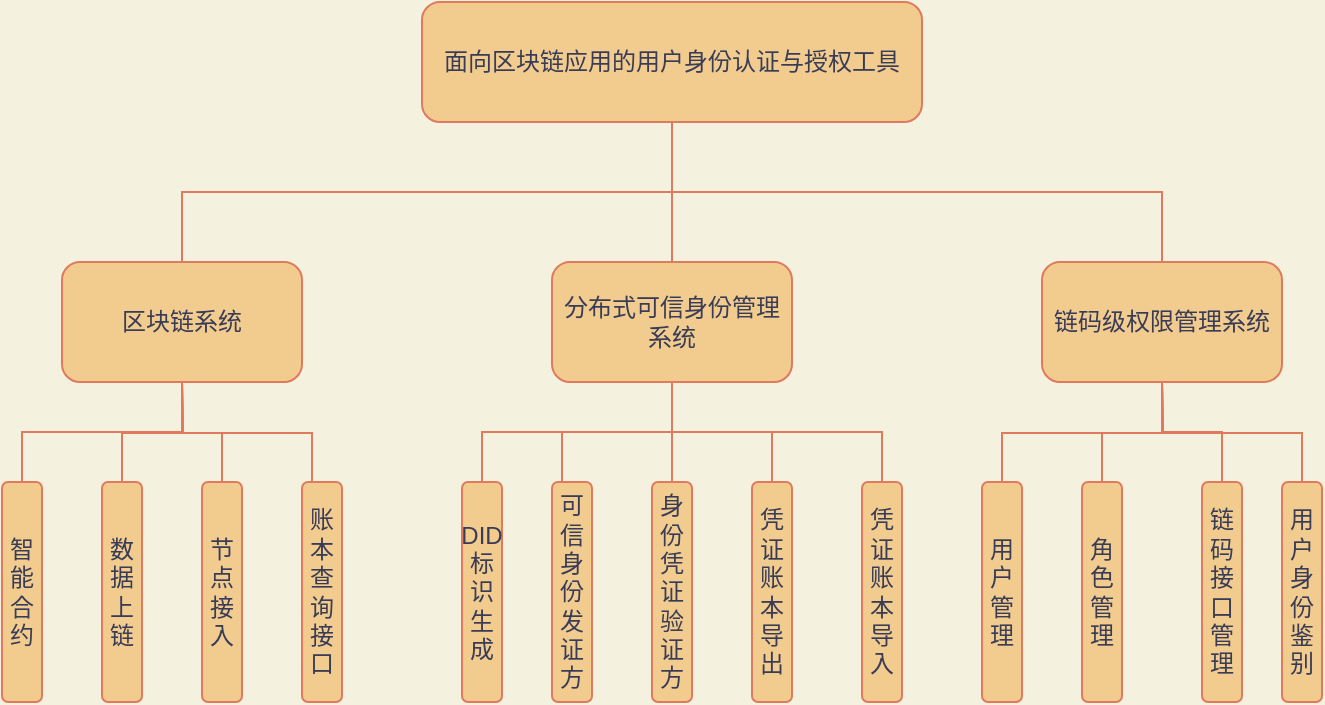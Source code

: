 <mxfile version="17.4.5" type="github">
  <diagram id="ghcUfPf-tJmSUkZoqm0j" name="Page-1">
    <mxGraphModel dx="1209" dy="773" grid="1" gridSize="10" guides="1" tooltips="1" connect="1" arrows="1" fold="1" page="1" pageScale="1" pageWidth="827" pageHeight="1169" background="#F4F1DE" math="0" shadow="0">
      <root>
        <mxCell id="0" />
        <mxCell id="1" parent="0" />
        <mxCell id="dAincey384vPkBa2ydyc-23" style="edgeStyle=orthogonalEdgeStyle;rounded=0;orthogonalLoop=1;jettySize=auto;html=1;exitX=0.5;exitY=1;exitDx=0;exitDy=0;entryX=0.5;entryY=0;entryDx=0;entryDy=0;fontFamily=Helvetica;endArrow=none;endFill=0;labelBackgroundColor=#F4F1DE;strokeColor=#E07A5F;fontColor=#393C56;" parent="1" source="dAincey384vPkBa2ydyc-1" target="dAincey384vPkBa2ydyc-3" edge="1">
          <mxGeometry relative="1" as="geometry" />
        </mxCell>
        <mxCell id="dAincey384vPkBa2ydyc-1" value="面向区块链应用的用户身份认证与授权工具" style="rounded=1;whiteSpace=wrap;html=1;fillColor=#F2CC8F;strokeColor=#E07A5F;fontColor=#393C56;" parent="1" vertex="1">
          <mxGeometry x="260" y="60" width="250" height="60" as="geometry" />
        </mxCell>
        <mxCell id="dAincey384vPkBa2ydyc-25" style="edgeStyle=orthogonalEdgeStyle;rounded=0;orthogonalLoop=1;jettySize=auto;html=1;exitX=0.5;exitY=0;exitDx=0;exitDy=0;entryX=0.5;entryY=1;entryDx=0;entryDy=0;fontFamily=Helvetica;endArrow=none;endFill=0;labelBackgroundColor=#F4F1DE;strokeColor=#E07A5F;fontColor=#393C56;" parent="1" source="dAincey384vPkBa2ydyc-2" target="dAincey384vPkBa2ydyc-1" edge="1">
          <mxGeometry relative="1" as="geometry" />
        </mxCell>
        <mxCell id="dAincey384vPkBa2ydyc-2" value="区块链系统" style="rounded=1;whiteSpace=wrap;html=1;fillColor=#F2CC8F;strokeColor=#E07A5F;fontColor=#393C56;" parent="1" vertex="1">
          <mxGeometry x="80" y="190" width="120" height="60" as="geometry" />
        </mxCell>
        <mxCell id="dAincey384vPkBa2ydyc-3" value="分布式可信身份管理系统" style="rounded=1;whiteSpace=wrap;html=1;fillColor=#F2CC8F;strokeColor=#E07A5F;fontColor=#393C56;" parent="1" vertex="1">
          <mxGeometry x="325" y="190" width="120" height="60" as="geometry" />
        </mxCell>
        <mxCell id="dAincey384vPkBa2ydyc-24" style="edgeStyle=orthogonalEdgeStyle;rounded=0;orthogonalLoop=1;jettySize=auto;html=1;exitX=0.5;exitY=0;exitDx=0;exitDy=0;fontFamily=Helvetica;endArrow=none;endFill=0;labelBackgroundColor=#F4F1DE;strokeColor=#E07A5F;fontColor=#393C56;" parent="1" source="dAincey384vPkBa2ydyc-4" target="dAincey384vPkBa2ydyc-1" edge="1">
          <mxGeometry relative="1" as="geometry" />
        </mxCell>
        <mxCell id="dAincey384vPkBa2ydyc-4" value="链码级权限管理系统" style="rounded=1;whiteSpace=wrap;html=1;fillColor=#F2CC8F;strokeColor=#E07A5F;fontColor=#393C56;" parent="1" vertex="1">
          <mxGeometry x="570" y="190" width="120" height="60" as="geometry" />
        </mxCell>
        <mxCell id="dAincey384vPkBa2ydyc-27" style="edgeStyle=orthogonalEdgeStyle;rounded=0;orthogonalLoop=1;jettySize=auto;html=1;exitX=0.5;exitY=0;exitDx=0;exitDy=0;entryX=0.5;entryY=1;entryDx=0;entryDy=0;fontFamily=Helvetica;endArrow=none;endFill=0;labelBackgroundColor=#F4F1DE;strokeColor=#E07A5F;fontColor=#393C56;" parent="1" source="dAincey384vPkBa2ydyc-5" target="dAincey384vPkBa2ydyc-2" edge="1">
          <mxGeometry relative="1" as="geometry" />
        </mxCell>
        <mxCell id="dAincey384vPkBa2ydyc-5" value="智能合约" style="rounded=1;whiteSpace=wrap;html=1;imageWidth=24;imageHeight=24;fillColor=#F2CC8F;strokeColor=#E07A5F;fontColor=#393C56;" parent="1" vertex="1">
          <mxGeometry x="50" y="300" width="20" height="110" as="geometry" />
        </mxCell>
        <mxCell id="dAincey384vPkBa2ydyc-28" style="edgeStyle=orthogonalEdgeStyle;rounded=0;orthogonalLoop=1;jettySize=auto;html=1;exitX=0.5;exitY=0;exitDx=0;exitDy=0;fontFamily=Helvetica;endArrow=none;endFill=0;labelBackgroundColor=#F4F1DE;strokeColor=#E07A5F;fontColor=#393C56;" parent="1" source="dAincey384vPkBa2ydyc-6" edge="1">
          <mxGeometry relative="1" as="geometry">
            <mxPoint x="140" y="250" as="targetPoint" />
          </mxGeometry>
        </mxCell>
        <mxCell id="dAincey384vPkBa2ydyc-6" value="数据上链" style="rounded=1;whiteSpace=wrap;html=1;imageWidth=24;imageHeight=24;fillColor=#F2CC8F;strokeColor=#E07A5F;fontColor=#393C56;" parent="1" vertex="1">
          <mxGeometry x="100" y="300" width="20" height="110" as="geometry" />
        </mxCell>
        <mxCell id="dAincey384vPkBa2ydyc-29" style="edgeStyle=orthogonalEdgeStyle;rounded=0;orthogonalLoop=1;jettySize=auto;html=1;exitX=0.5;exitY=0;exitDx=0;exitDy=0;fontFamily=Helvetica;endArrow=none;endFill=0;labelBackgroundColor=#F4F1DE;strokeColor=#E07A5F;fontColor=#393C56;" parent="1" source="dAincey384vPkBa2ydyc-7" edge="1">
          <mxGeometry relative="1" as="geometry">
            <mxPoint x="140" y="250" as="targetPoint" />
          </mxGeometry>
        </mxCell>
        <mxCell id="dAincey384vPkBa2ydyc-7" value="节点接入" style="rounded=1;whiteSpace=wrap;html=1;imageWidth=24;imageHeight=24;fillColor=#F2CC8F;strokeColor=#E07A5F;fontColor=#393C56;" parent="1" vertex="1">
          <mxGeometry x="150" y="300" width="20" height="110" as="geometry" />
        </mxCell>
        <mxCell id="dAincey384vPkBa2ydyc-30" style="edgeStyle=orthogonalEdgeStyle;rounded=0;orthogonalLoop=1;jettySize=auto;html=1;exitX=0.25;exitY=0;exitDx=0;exitDy=0;fontFamily=Helvetica;endArrow=none;endFill=0;labelBackgroundColor=#F4F1DE;strokeColor=#E07A5F;fontColor=#393C56;" parent="1" source="dAincey384vPkBa2ydyc-8" edge="1">
          <mxGeometry relative="1" as="geometry">
            <mxPoint x="140" y="250" as="targetPoint" />
          </mxGeometry>
        </mxCell>
        <mxCell id="dAincey384vPkBa2ydyc-8" value="账本查询接口" style="rounded=1;whiteSpace=wrap;html=1;imageWidth=24;imageHeight=24;fillColor=#F2CC8F;strokeColor=#E07A5F;fontColor=#393C56;" parent="1" vertex="1">
          <mxGeometry x="200" y="300" width="20" height="110" as="geometry" />
        </mxCell>
        <mxCell id="dAincey384vPkBa2ydyc-38" style="edgeStyle=orthogonalEdgeStyle;rounded=0;orthogonalLoop=1;jettySize=auto;html=1;exitX=0.5;exitY=0;exitDx=0;exitDy=0;fontFamily=Helvetica;endArrow=none;endFill=0;labelBackgroundColor=#F4F1DE;strokeColor=#E07A5F;fontColor=#393C56;" parent="1" source="dAincey384vPkBa2ydyc-9" target="dAincey384vPkBa2ydyc-3" edge="1">
          <mxGeometry relative="1" as="geometry" />
        </mxCell>
        <mxCell id="dAincey384vPkBa2ydyc-9" value="DID标识生成" style="rounded=1;whiteSpace=wrap;html=1;fontFamily=Helvetica;imageWidth=24;imageHeight=24;fillColor=#F2CC8F;strokeColor=#E07A5F;fontColor=#393C56;" parent="1" vertex="1">
          <mxGeometry x="280" y="300" width="20" height="110" as="geometry" />
        </mxCell>
        <mxCell id="dAincey384vPkBa2ydyc-37" style="edgeStyle=orthogonalEdgeStyle;rounded=0;orthogonalLoop=1;jettySize=auto;html=1;exitX=0.25;exitY=0;exitDx=0;exitDy=0;fontFamily=Helvetica;endArrow=none;endFill=0;labelBackgroundColor=#F4F1DE;strokeColor=#E07A5F;fontColor=#393C56;" parent="1" source="dAincey384vPkBa2ydyc-10" target="dAincey384vPkBa2ydyc-3" edge="1">
          <mxGeometry relative="1" as="geometry" />
        </mxCell>
        <mxCell id="dAincey384vPkBa2ydyc-10" value="可信身份发证方" style="rounded=1;whiteSpace=wrap;html=1;fontFamily=Helvetica;imageWidth=24;imageHeight=24;fillColor=#F2CC8F;strokeColor=#E07A5F;fontColor=#393C56;" parent="1" vertex="1">
          <mxGeometry x="325" y="300" width="20" height="110" as="geometry" />
        </mxCell>
        <mxCell id="dAincey384vPkBa2ydyc-34" style="edgeStyle=orthogonalEdgeStyle;rounded=0;orthogonalLoop=1;jettySize=auto;html=1;exitX=0.5;exitY=0;exitDx=0;exitDy=0;entryX=0.5;entryY=1;entryDx=0;entryDy=0;fontFamily=Helvetica;endArrow=none;endFill=0;labelBackgroundColor=#F4F1DE;strokeColor=#E07A5F;fontColor=#393C56;" parent="1" source="dAincey384vPkBa2ydyc-11" target="dAincey384vPkBa2ydyc-3" edge="1">
          <mxGeometry relative="1" as="geometry" />
        </mxCell>
        <mxCell id="dAincey384vPkBa2ydyc-11" value="身份凭证验证方" style="rounded=1;whiteSpace=wrap;html=1;fontFamily=Helvetica;imageWidth=24;imageHeight=24;fillColor=#F2CC8F;strokeColor=#E07A5F;fontColor=#393C56;" parent="1" vertex="1">
          <mxGeometry x="375" y="300" width="20" height="110" as="geometry" />
        </mxCell>
        <mxCell id="dAincey384vPkBa2ydyc-35" style="edgeStyle=orthogonalEdgeStyle;rounded=0;orthogonalLoop=1;jettySize=auto;html=1;exitX=0.5;exitY=0;exitDx=0;exitDy=0;fontFamily=Helvetica;endArrow=none;endFill=0;labelBackgroundColor=#F4F1DE;strokeColor=#E07A5F;fontColor=#393C56;" parent="1" source="dAincey384vPkBa2ydyc-12" target="dAincey384vPkBa2ydyc-3" edge="1">
          <mxGeometry relative="1" as="geometry" />
        </mxCell>
        <mxCell id="dAincey384vPkBa2ydyc-12" value="凭证账本导出" style="rounded=1;whiteSpace=wrap;html=1;fontFamily=Helvetica;imageWidth=24;imageHeight=24;fillColor=#F2CC8F;strokeColor=#E07A5F;fontColor=#393C56;" parent="1" vertex="1">
          <mxGeometry x="425" y="300" width="20" height="110" as="geometry" />
        </mxCell>
        <mxCell id="dAincey384vPkBa2ydyc-44" style="edgeStyle=orthogonalEdgeStyle;rounded=0;orthogonalLoop=1;jettySize=auto;html=1;exitX=0.5;exitY=0;exitDx=0;exitDy=0;fontFamily=Helvetica;endArrow=none;endFill=0;labelBackgroundColor=#F4F1DE;strokeColor=#E07A5F;fontColor=#393C56;" parent="1" source="dAincey384vPkBa2ydyc-14" edge="1">
          <mxGeometry relative="1" as="geometry">
            <mxPoint x="630" y="250" as="targetPoint" />
          </mxGeometry>
        </mxCell>
        <mxCell id="dAincey384vPkBa2ydyc-14" value="用户管理" style="rounded=1;whiteSpace=wrap;html=1;fontFamily=Helvetica;imageWidth=24;imageHeight=24;fillColor=#F2CC8F;strokeColor=#E07A5F;fontColor=#393C56;" parent="1" vertex="1">
          <mxGeometry x="540" y="300" width="20" height="110" as="geometry" />
        </mxCell>
        <mxCell id="dAincey384vPkBa2ydyc-43" style="edgeStyle=orthogonalEdgeStyle;rounded=0;orthogonalLoop=1;jettySize=auto;html=1;exitX=0.5;exitY=0;exitDx=0;exitDy=0;fontFamily=Helvetica;endArrow=none;endFill=0;labelBackgroundColor=#F4F1DE;strokeColor=#E07A5F;fontColor=#393C56;" parent="1" source="dAincey384vPkBa2ydyc-15" edge="1">
          <mxGeometry relative="1" as="geometry">
            <mxPoint x="630" y="250" as="targetPoint" />
          </mxGeometry>
        </mxCell>
        <mxCell id="dAincey384vPkBa2ydyc-15" value="角色管理" style="rounded=1;whiteSpace=wrap;html=1;fontFamily=Helvetica;imageWidth=24;imageHeight=24;fillColor=#F2CC8F;strokeColor=#E07A5F;fontColor=#393C56;" parent="1" vertex="1">
          <mxGeometry x="590" y="300" width="20" height="110" as="geometry" />
        </mxCell>
        <mxCell id="dAincey384vPkBa2ydyc-40" style="edgeStyle=orthogonalEdgeStyle;rounded=0;orthogonalLoop=1;jettySize=auto;html=1;exitX=0.5;exitY=0;exitDx=0;exitDy=0;entryX=0.5;entryY=1;entryDx=0;entryDy=0;fontFamily=Helvetica;endArrow=none;endFill=0;labelBackgroundColor=#F4F1DE;strokeColor=#E07A5F;fontColor=#393C56;" parent="1" source="dAincey384vPkBa2ydyc-16" target="dAincey384vPkBa2ydyc-4" edge="1">
          <mxGeometry relative="1" as="geometry" />
        </mxCell>
        <mxCell id="dAincey384vPkBa2ydyc-16" value="链码接口管理" style="rounded=1;whiteSpace=wrap;html=1;fontFamily=Helvetica;imageWidth=24;imageHeight=24;fillColor=#F2CC8F;strokeColor=#E07A5F;fontColor=#393C56;" parent="1" vertex="1">
          <mxGeometry x="650" y="300" width="20" height="110" as="geometry" />
        </mxCell>
        <mxCell id="dAincey384vPkBa2ydyc-41" style="edgeStyle=orthogonalEdgeStyle;rounded=0;orthogonalLoop=1;jettySize=auto;html=1;exitX=0.5;exitY=0;exitDx=0;exitDy=0;fontFamily=Helvetica;endArrow=none;endFill=0;labelBackgroundColor=#F4F1DE;strokeColor=#E07A5F;fontColor=#393C56;" parent="1" source="dAincey384vPkBa2ydyc-17" edge="1">
          <mxGeometry relative="1" as="geometry">
            <mxPoint x="630" y="250" as="targetPoint" />
          </mxGeometry>
        </mxCell>
        <mxCell id="dAincey384vPkBa2ydyc-17" value="用户身份鉴别" style="rounded=1;whiteSpace=wrap;html=1;fontFamily=Helvetica;imageWidth=24;imageHeight=24;fillColor=#F2CC8F;strokeColor=#E07A5F;fontColor=#393C56;" parent="1" vertex="1">
          <mxGeometry x="690" y="300" width="20" height="110" as="geometry" />
        </mxCell>
        <mxCell id="dAincey384vPkBa2ydyc-36" style="edgeStyle=orthogonalEdgeStyle;rounded=0;orthogonalLoop=1;jettySize=auto;html=1;exitX=0.5;exitY=0;exitDx=0;exitDy=0;fontFamily=Helvetica;endArrow=none;endFill=0;labelBackgroundColor=#F4F1DE;strokeColor=#E07A5F;fontColor=#393C56;" parent="1" source="dAincey384vPkBa2ydyc-22" target="dAincey384vPkBa2ydyc-3" edge="1">
          <mxGeometry relative="1" as="geometry" />
        </mxCell>
        <mxCell id="dAincey384vPkBa2ydyc-22" value="凭证账本导入" style="rounded=1;whiteSpace=wrap;html=1;fontFamily=Helvetica;imageWidth=24;imageHeight=24;fillColor=#F2CC8F;strokeColor=#E07A5F;fontColor=#393C56;" parent="1" vertex="1">
          <mxGeometry x="480" y="300" width="20" height="110" as="geometry" />
        </mxCell>
      </root>
    </mxGraphModel>
  </diagram>
</mxfile>
